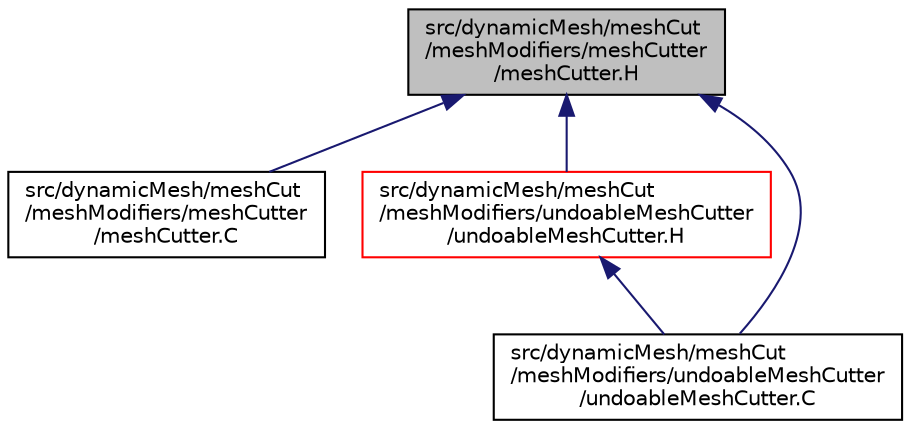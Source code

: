 digraph "src/dynamicMesh/meshCut/meshModifiers/meshCutter/meshCutter.H"
{
  bgcolor="transparent";
  edge [fontname="Helvetica",fontsize="10",labelfontname="Helvetica",labelfontsize="10"];
  node [fontname="Helvetica",fontsize="10",shape=record];
  Node1 [label="src/dynamicMesh/meshCut\l/meshModifiers/meshCutter\l/meshCutter.H",height=0.2,width=0.4,color="black", fillcolor="grey75", style="filled", fontcolor="black"];
  Node1 -> Node2 [dir="back",color="midnightblue",fontsize="10",style="solid",fontname="Helvetica"];
  Node2 [label="src/dynamicMesh/meshCut\l/meshModifiers/meshCutter\l/meshCutter.C",height=0.2,width=0.4,color="black",URL="$a04808.html"];
  Node1 -> Node3 [dir="back",color="midnightblue",fontsize="10",style="solid",fontname="Helvetica"];
  Node3 [label="src/dynamicMesh/meshCut\l/meshModifiers/undoableMeshCutter\l/undoableMeshCutter.H",height=0.2,width=0.4,color="red",URL="$a04815.html"];
  Node3 -> Node4 [dir="back",color="midnightblue",fontsize="10",style="solid",fontname="Helvetica"];
  Node4 [label="src/dynamicMesh/meshCut\l/meshModifiers/undoableMeshCutter\l/undoableMeshCutter.C",height=0.2,width=0.4,color="black",URL="$a04814.html"];
  Node1 -> Node4 [dir="back",color="midnightblue",fontsize="10",style="solid",fontname="Helvetica"];
}
